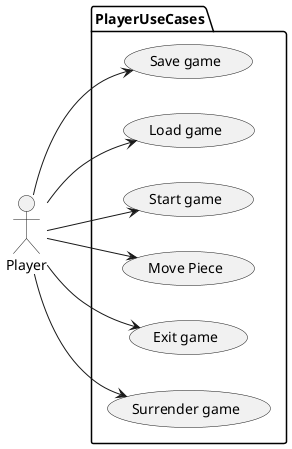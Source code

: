 @startuml

left to right direction

actor Player as player

package PlayerUseCases {
    usecase "Save game" as saveGame
    usecase "Load game" as loadGame
    usecase "Start game" as startGame
    usecase "Move Piece" as movePiece
    usecase "Exit game" as exitGame
    usecase "Surrender game" as surrenderGame
}

:player: --> saveGame
:player: --> loadGame
:player: --> startGame
:player: --> movePiece
:player: --> exitGame
:player: --> surrenderGame

' :System: -> ()

@enduml
